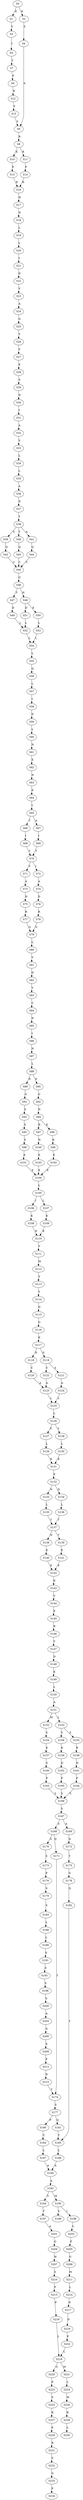 strict digraph  {
	S0 -> S1 [ label = K ];
	S0 -> S2 [ label = K ];
	S1 -> S3 [ label = V ];
	S2 -> S4 [ label = S ];
	S3 -> S5 [ label = I ];
	S4 -> S6 [ label = S ];
	S5 -> S7 [ label = T ];
	S6 -> S8 [ label = R ];
	S7 -> S9 [ label = P ];
	S8 -> S10 [ label = K ];
	S8 -> S11 [ label = R ];
	S9 -> S12 [ label = R ];
	S10 -> S13 [ label = P ];
	S11 -> S14 [ label = P ];
	S12 -> S15 [ label = S ];
	S13 -> S16 [ label = R ];
	S14 -> S16 [ label = R ];
	S15 -> S6 [ label = S ];
	S16 -> S17 [ label = H ];
	S17 -> S18 [ label = N ];
	S18 -> S19 [ label = L ];
	S19 -> S20 [ label = L ];
	S20 -> S21 [ label = I ];
	S21 -> S22 [ label = D ];
	S22 -> S23 [ label = V ];
	S23 -> S24 [ label = A ];
	S24 -> S25 [ label = G ];
	S25 -> S26 [ label = V ];
	S26 -> S27 [ label = V ];
	S27 -> S28 [ label = E ];
	S28 -> S29 [ label = S ];
	S29 -> S30 [ label = D ];
	S30 -> S31 [ label = I ];
	S31 -> S32 [ label = A ];
	S32 -> S33 [ label = V ];
	S33 -> S34 [ label = L ];
	S34 -> S35 [ label = L ];
	S35 -> S36 [ label = A ];
	S36 -> S37 [ label = D ];
	S37 -> S38 [ label = T ];
	S38 -> S39 [ label = S ];
	S38 -> S40 [ label = T ];
	S38 -> S41 [ label = A ];
	S39 -> S42 [ label = Q ];
	S40 -> S43 [ label = Q ];
	S41 -> S44 [ label = Q ];
	S42 -> S45 [ label = C ];
	S43 -> S45 [ label = C ];
	S44 -> S45 [ label = C ];
	S45 -> S46 [ label = G ];
	S46 -> S47 [ label = Y ];
	S46 -> S48 [ label = H ];
	S47 -> S49 [ label = D ];
	S48 -> S50 [ label = E ];
	S48 -> S51 [ label = D ];
	S49 -> S52 [ label = L ];
	S50 -> S53 [ label = L ];
	S51 -> S52 [ label = L ];
	S52 -> S54 [ label = L ];
	S53 -> S54 [ label = L ];
	S54 -> S55 [ label = L ];
	S55 -> S56 [ label = Q ];
	S56 -> S57 [ label = L ];
	S57 -> S58 [ label = I ];
	S58 -> S59 [ label = D ];
	S59 -> S60 [ label = L ];
	S60 -> S61 [ label = N ];
	S61 -> S62 [ label = E ];
	S62 -> S63 [ label = N ];
	S63 -> S64 [ label = E ];
	S64 -> S65 [ label = I ];
	S65 -> S66 [ label = T ];
	S65 -> S67 [ label = A ];
	S66 -> S68 [ label = I ];
	S67 -> S69 [ label = I ];
	S68 -> S70 [ label = T ];
	S69 -> S70 [ label = T ];
	S70 -> S71 [ label = V ];
	S70 -> S72 [ label = I ];
	S71 -> S73 [ label = A ];
	S72 -> S74 [ label = A ];
	S73 -> S75 [ label = N ];
	S74 -> S76 [ label = D ];
	S75 -> S77 [ label = R ];
	S76 -> S78 [ label = R ];
	S77 -> S79 [ label = G ];
	S78 -> S79 [ label = G ];
	S79 -> S80 [ label = L ];
	S80 -> S81 [ label = V ];
	S81 -> S82 [ label = D ];
	S82 -> S83 [ label = V ];
	S83 -> S84 [ label = C ];
	S84 -> S85 [ label = N ];
	S85 -> S86 [ label = I ];
	S86 -> S87 [ label = N ];
	S87 -> S88 [ label = L ];
	S88 -> S89 [ label = D ];
	S88 -> S90 [ label = E ];
	S89 -> S91 [ label = G ];
	S90 -> S92 [ label = G ];
	S91 -> S93 [ label = S ];
	S92 -> S94 [ label = N ];
	S93 -> S95 [ label = S ];
	S94 -> S96 [ label = K ];
	S94 -> S97 [ label = R ];
	S95 -> S98 [ label = S ];
	S96 -> S99 [ label = K ];
	S97 -> S100 [ label = N ];
	S98 -> S101 [ label = E ];
	S99 -> S102 [ label = E ];
	S100 -> S103 [ label = E ];
	S101 -> S104 [ label = E ];
	S102 -> S104 [ label = E ];
	S103 -> S104 [ label = E ];
	S104 -> S105 [ label = L ];
	S105 -> S106 [ label = I ];
	S105 -> S107 [ label = L ];
	S106 -> S108 [ label = K ];
	S107 -> S109 [ label = K ];
	S108 -> S110 [ label = K ];
	S109 -> S110 [ label = K ];
	S110 -> S111 [ label = V ];
	S111 -> S112 [ label = M ];
	S112 -> S113 [ label = Y ];
	S113 -> S114 [ label = Y ];
	S114 -> S115 [ label = D ];
	S115 -> S116 [ label = G ];
	S116 -> S117 [ label = K ];
	S117 -> S118 [ label = D ];
	S117 -> S119 [ label = E ];
	S118 -> S120 [ label = C ];
	S119 -> S121 [ label = S ];
	S119 -> S122 [ label = C ];
	S120 -> S123 [ label = A ];
	S121 -> S124 [ label = A ];
	S122 -> S123 [ label = A ];
	S123 -> S125 [ label = L ];
	S124 -> S125 [ label = L ];
	S125 -> S126 [ label = L ];
	S126 -> S127 [ label = F ];
	S126 -> S128 [ label = Y ];
	S127 -> S129 [ label = L ];
	S128 -> S130 [ label = L ];
	S129 -> S131 [ label = K ];
	S130 -> S131 [ label = K ];
	S131 -> S132 [ label = E ];
	S132 -> S133 [ label = N ];
	S132 -> S134 [ label = D ];
	S133 -> S135 [ label = L ];
	S134 -> S136 [ label = L ];
	S135 -> S137 [ label = T ];
	S136 -> S137 [ label = T ];
	S137 -> S138 [ label = N ];
	S137 -> S139 [ label = T ];
	S138 -> S140 [ label = E ];
	S139 -> S141 [ label = E ];
	S140 -> S142 [ label = E ];
	S141 -> S142 [ label = E ];
	S142 -> S143 [ label = K ];
	S143 -> S144 [ label = V ];
	S144 -> S145 [ label = E ];
	S145 -> S146 [ label = R ];
	S146 -> S147 [ label = V ];
	S147 -> S148 [ label = D ];
	S148 -> S149 [ label = K ];
	S149 -> S150 [ label = L ];
	S150 -> S151 [ label = A ];
	S151 -> S152 [ label = M ];
	S151 -> S153 [ label = L ];
	S152 -> S154 [ label = V ];
	S153 -> S155 [ label = F ];
	S153 -> S156 [ label = Y ];
	S154 -> S157 [ label = E ];
	S155 -> S158 [ label = R ];
	S156 -> S159 [ label = K ];
	S157 -> S160 [ label = S ];
	S158 -> S161 [ label = N ];
	S159 -> S162 [ label = D ];
	S160 -> S163 [ label = P ];
	S161 -> S164 [ label = P ];
	S162 -> S165 [ label = P ];
	S163 -> S166 [ label = S ];
	S164 -> S166 [ label = S ];
	S165 -> S166 [ label = S ];
	S166 -> S167 [ label = S ];
	S167 -> S168 [ label = S ];
	S167 -> S169 [ label = A ];
	S168 -> S170 [ label = S ];
	S168 -> S171 [ label = D ];
	S169 -> S172 [ label = D ];
	S170 -> S173 [ label = S ];
	S171 -> S174 [ label = T ];
	S172 -> S175 [ label = T ];
	S173 -> S176 [ label = P ];
	S174 -> S177 [ label = S ];
	S175 -> S178 [ label = G ];
	S176 -> S179 [ label = S ];
	S177 -> S180 [ label = P ];
	S177 -> S181 [ label = Q ];
	S178 -> S182 [ label = Q ];
	S179 -> S183 [ label = S ];
	S180 -> S184 [ label = C ];
	S181 -> S185 [ label = Y ];
	S182 -> S185 [ label = Y ];
	S183 -> S186 [ label = L ];
	S184 -> S187 [ label = L ];
	S185 -> S188 [ label = L ];
	S186 -> S189 [ label = L ];
	S187 -> S190 [ label = A ];
	S188 -> S190 [ label = A ];
	S189 -> S191 [ label = S ];
	S190 -> S192 [ label = A ];
	S191 -> S193 [ label = S ];
	S192 -> S194 [ label = V ];
	S192 -> S195 [ label = M ];
	S193 -> S196 [ label = S ];
	S194 -> S197 [ label = T ];
	S195 -> S198 [ label = I ];
	S195 -> S199 [ label = V ];
	S196 -> S200 [ label = S ];
	S197 -> S201 [ label = A ];
	S198 -> S202 [ label = C ];
	S200 -> S203 [ label = A ];
	S201 -> S204 [ label = G ];
	S202 -> S205 [ label = F ];
	S203 -> S206 [ label = G ];
	S204 -> S207 [ label = W ];
	S205 -> S208 [ label = G ];
	S206 -> S209 [ label = S ];
	S207 -> S210 [ label = S ];
	S208 -> S211 [ label = M ];
	S209 -> S212 [ label = P ];
	S210 -> S213 [ label = P ];
	S211 -> S214 [ label = L ];
	S212 -> S215 [ label = D ];
	S213 -> S216 [ label = P ];
	S214 -> S217 [ label = N ];
	S215 -> S174 [ label = T ];
	S216 -> S218 [ label = L ];
	S217 -> S219 [ label = D ];
	S218 -> S220 [ label = G ];
	S218 -> S221 [ label = M ];
	S219 -> S222 [ label = P ];
	S220 -> S223 [ label = P ];
	S221 -> S224 [ label = L ];
	S222 -> S218 [ label = L ];
	S223 -> S225 [ label = S ];
	S224 -> S226 [ label = M ];
	S225 -> S227 [ label = R ];
	S226 -> S228 [ label = R ];
	S227 -> S229 [ label = P ];
	S228 -> S230 [ label = L ];
	S229 -> S231 [ label = R ];
	S231 -> S232 [ label = S ];
	S232 -> S233 [ label = G ];
	S233 -> S234 [ label = P ];
}
